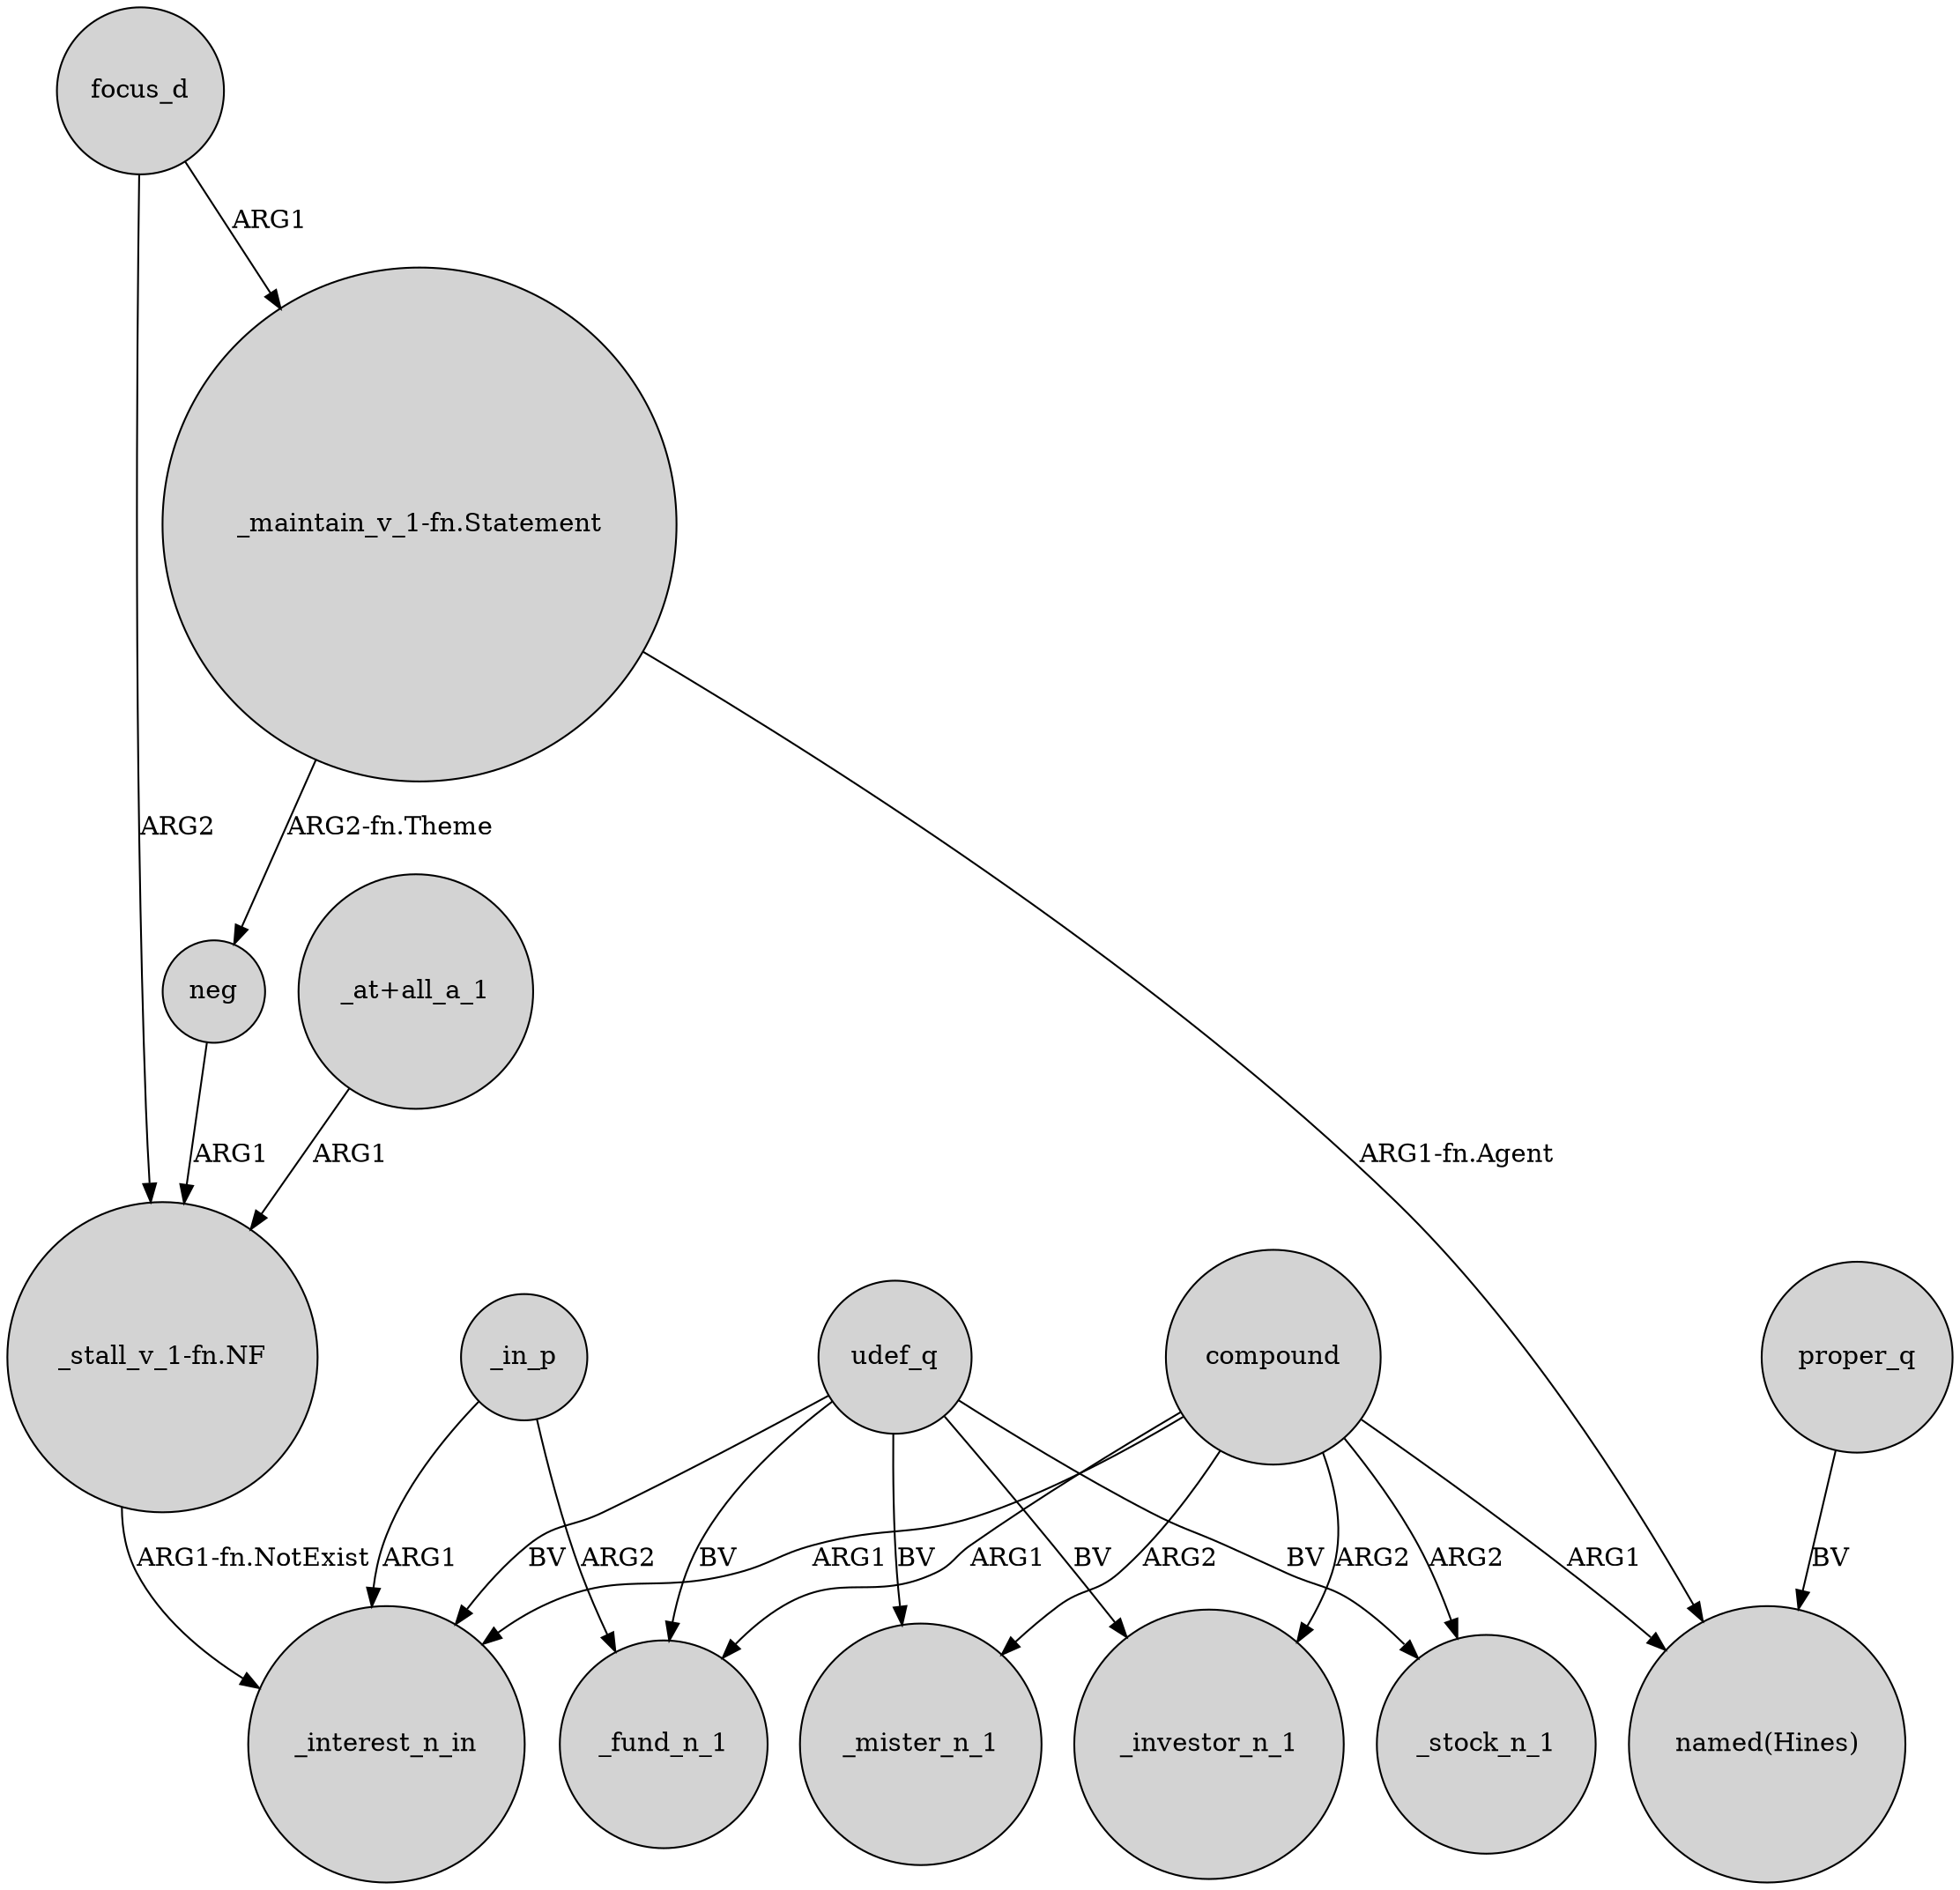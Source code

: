 digraph {
	node [shape=circle style=filled]
	"_at+all_a_1" -> "_stall_v_1-fn.NF" [label=ARG1]
	udef_q -> _investor_n_1 [label=BV]
	compound -> "named(Hines)" [label=ARG1]
	compound -> _mister_n_1 [label=ARG2]
	udef_q -> _mister_n_1 [label=BV]
	compound -> _investor_n_1 [label=ARG2]
	udef_q -> _interest_n_in [label=BV]
	compound -> _stock_n_1 [label=ARG2]
	"_stall_v_1-fn.NF" -> _interest_n_in [label="ARG1-fn.NotExist"]
	focus_d -> "_stall_v_1-fn.NF" [label=ARG2]
	_in_p -> _fund_n_1 [label=ARG2]
	udef_q -> _stock_n_1 [label=BV]
	"_maintain_v_1-fn.Statement" -> "named(Hines)" [label="ARG1-fn.Agent"]
	proper_q -> "named(Hines)" [label=BV]
	udef_q -> _fund_n_1 [label=BV]
	"_maintain_v_1-fn.Statement" -> neg [label="ARG2-fn.Theme"]
	compound -> _interest_n_in [label=ARG1]
	focus_d -> "_maintain_v_1-fn.Statement" [label=ARG1]
	neg -> "_stall_v_1-fn.NF" [label=ARG1]
	compound -> _fund_n_1 [label=ARG1]
	_in_p -> _interest_n_in [label=ARG1]
}

